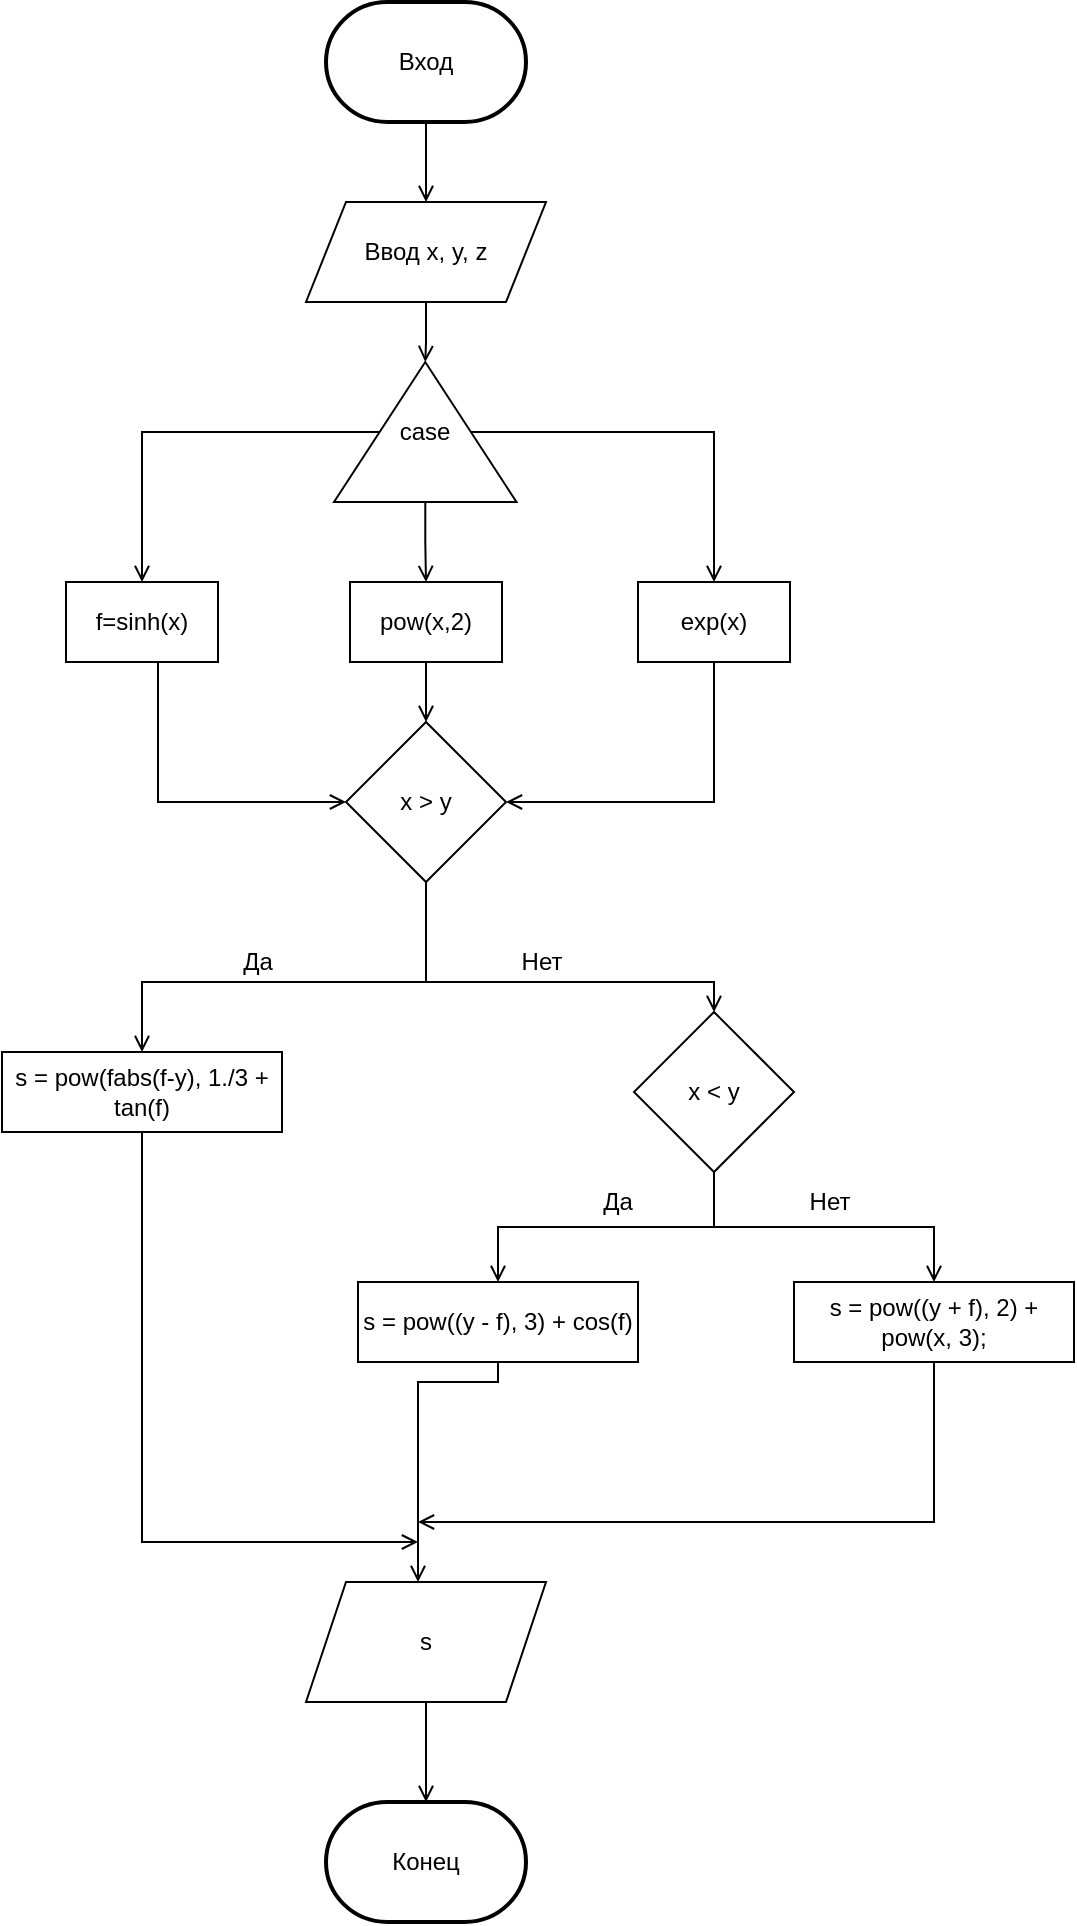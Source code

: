 <mxfile version="13.8.5" type="github">
  <diagram id="2XYw5rfrzcdDfsoRY1aY" name="Page-1">
    <mxGraphModel dx="4260" dy="1960" grid="1" gridSize="10" guides="1" tooltips="1" connect="1" arrows="1" fold="1" page="1" pageScale="1" pageWidth="827" pageHeight="1169" math="0" shadow="0">
      <root>
        <mxCell id="0" />
        <mxCell id="1" parent="0" />
        <mxCell id="bIGdx2mvvDFSyfbHBPX8-4" style="edgeStyle=orthogonalEdgeStyle;rounded=0;orthogonalLoop=1;jettySize=auto;html=1;exitX=0.5;exitY=1;exitDx=0;exitDy=0;exitPerimeter=0;entryX=0.5;entryY=0;entryDx=0;entryDy=0;endArrow=open;endFill=0;" edge="1" parent="1" source="bIGdx2mvvDFSyfbHBPX8-2" target="bIGdx2mvvDFSyfbHBPX8-3">
          <mxGeometry relative="1" as="geometry" />
        </mxCell>
        <mxCell id="bIGdx2mvvDFSyfbHBPX8-2" value="Вход" style="strokeWidth=2;html=1;shape=mxgraph.flowchart.terminator;whiteSpace=wrap;" vertex="1" parent="1">
          <mxGeometry x="364" width="100" height="60" as="geometry" />
        </mxCell>
        <mxCell id="bIGdx2mvvDFSyfbHBPX8-6" style="edgeStyle=orthogonalEdgeStyle;rounded=0;orthogonalLoop=1;jettySize=auto;html=1;endArrow=open;endFill=0;" edge="1" parent="1" source="bIGdx2mvvDFSyfbHBPX8-3" target="bIGdx2mvvDFSyfbHBPX8-5">
          <mxGeometry relative="1" as="geometry" />
        </mxCell>
        <mxCell id="bIGdx2mvvDFSyfbHBPX8-3" value="Ввод x, y, z" style="shape=parallelogram;perimeter=parallelogramPerimeter;whiteSpace=wrap;html=1;fixedSize=1;" vertex="1" parent="1">
          <mxGeometry x="354" y="100" width="120" height="50" as="geometry" />
        </mxCell>
        <mxCell id="bIGdx2mvvDFSyfbHBPX8-9" style="edgeStyle=orthogonalEdgeStyle;rounded=0;orthogonalLoop=1;jettySize=auto;html=1;endArrow=open;endFill=0;" edge="1" parent="1" source="bIGdx2mvvDFSyfbHBPX8-5" target="bIGdx2mvvDFSyfbHBPX8-7">
          <mxGeometry relative="1" as="geometry" />
        </mxCell>
        <mxCell id="bIGdx2mvvDFSyfbHBPX8-16" style="edgeStyle=orthogonalEdgeStyle;rounded=0;orthogonalLoop=1;jettySize=auto;html=1;exitX=0.5;exitY=1;exitDx=0;exitDy=0;entryX=0.5;entryY=0;entryDx=0;entryDy=0;endArrow=open;endFill=0;" edge="1" parent="1" source="bIGdx2mvvDFSyfbHBPX8-5" target="bIGdx2mvvDFSyfbHBPX8-15">
          <mxGeometry relative="1" as="geometry" />
        </mxCell>
        <mxCell id="bIGdx2mvvDFSyfbHBPX8-20" style="edgeStyle=orthogonalEdgeStyle;rounded=0;orthogonalLoop=1;jettySize=auto;html=1;endArrow=open;endFill=0;" edge="1" parent="1" source="bIGdx2mvvDFSyfbHBPX8-5" target="bIGdx2mvvDFSyfbHBPX8-19">
          <mxGeometry relative="1" as="geometry" />
        </mxCell>
        <mxCell id="bIGdx2mvvDFSyfbHBPX8-5" value="case" style="triangle;whiteSpace=wrap;html=1;direction=north;" vertex="1" parent="1">
          <mxGeometry x="368" y="180" width="91.25" height="70" as="geometry" />
        </mxCell>
        <mxCell id="bIGdx2mvvDFSyfbHBPX8-28" style="edgeStyle=orthogonalEdgeStyle;rounded=0;orthogonalLoop=1;jettySize=auto;html=1;entryX=0;entryY=0.5;entryDx=0;entryDy=0;endArrow=open;endFill=0;" edge="1" parent="1" source="bIGdx2mvvDFSyfbHBPX8-7" target="bIGdx2mvvDFSyfbHBPX8-29">
          <mxGeometry relative="1" as="geometry">
            <mxPoint x="376" y="380" as="targetPoint" />
            <Array as="points">
              <mxPoint x="280" y="400" />
            </Array>
          </mxGeometry>
        </mxCell>
        <mxCell id="bIGdx2mvvDFSyfbHBPX8-7" value="f=sinh(x)" style="rounded=0;whiteSpace=wrap;html=1;" vertex="1" parent="1">
          <mxGeometry x="234" y="290" width="76" height="40" as="geometry" />
        </mxCell>
        <mxCell id="bIGdx2mvvDFSyfbHBPX8-27" style="edgeStyle=orthogonalEdgeStyle;rounded=0;orthogonalLoop=1;jettySize=auto;html=1;entryX=1;entryY=0.5;entryDx=0;entryDy=0;endArrow=open;endFill=0;" edge="1" parent="1" source="bIGdx2mvvDFSyfbHBPX8-15" target="bIGdx2mvvDFSyfbHBPX8-29">
          <mxGeometry relative="1" as="geometry">
            <mxPoint x="452" y="380" as="targetPoint" />
            <Array as="points">
              <mxPoint x="558" y="400" />
            </Array>
          </mxGeometry>
        </mxCell>
        <mxCell id="bIGdx2mvvDFSyfbHBPX8-15" value="exp(x)" style="rounded=0;whiteSpace=wrap;html=1;" vertex="1" parent="1">
          <mxGeometry x="520" y="290" width="76" height="40" as="geometry" />
        </mxCell>
        <mxCell id="bIGdx2mvvDFSyfbHBPX8-22" style="edgeStyle=orthogonalEdgeStyle;rounded=0;orthogonalLoop=1;jettySize=auto;html=1;exitX=0.5;exitY=1;exitDx=0;exitDy=0;entryX=0.5;entryY=0;entryDx=0;entryDy=0;endArrow=open;endFill=0;" edge="1" parent="1" source="bIGdx2mvvDFSyfbHBPX8-19">
          <mxGeometry relative="1" as="geometry">
            <mxPoint x="414" y="360" as="targetPoint" />
          </mxGeometry>
        </mxCell>
        <mxCell id="bIGdx2mvvDFSyfbHBPX8-19" value="pow(x,2)" style="rounded=0;whiteSpace=wrap;html=1;" vertex="1" parent="1">
          <mxGeometry x="376" y="290" width="76" height="40" as="geometry" />
        </mxCell>
        <mxCell id="bIGdx2mvvDFSyfbHBPX8-31" style="edgeStyle=orthogonalEdgeStyle;rounded=0;orthogonalLoop=1;jettySize=auto;html=1;endArrow=open;endFill=0;entryX=0.5;entryY=0;entryDx=0;entryDy=0;" edge="1" parent="1" source="bIGdx2mvvDFSyfbHBPX8-29" target="bIGdx2mvvDFSyfbHBPX8-33">
          <mxGeometry relative="1" as="geometry">
            <mxPoint x="414" y="520" as="targetPoint" />
            <Array as="points">
              <mxPoint x="414" y="490" />
            </Array>
          </mxGeometry>
        </mxCell>
        <mxCell id="bIGdx2mvvDFSyfbHBPX8-38" style="edgeStyle=orthogonalEdgeStyle;rounded=0;orthogonalLoop=1;jettySize=auto;html=1;entryX=0.5;entryY=0;entryDx=0;entryDy=0;endArrow=open;endFill=0;" edge="1" parent="1" source="bIGdx2mvvDFSyfbHBPX8-29" target="bIGdx2mvvDFSyfbHBPX8-37">
          <mxGeometry relative="1" as="geometry">
            <Array as="points">
              <mxPoint x="414" y="490" />
              <mxPoint x="272" y="490" />
            </Array>
          </mxGeometry>
        </mxCell>
        <mxCell id="bIGdx2mvvDFSyfbHBPX8-29" value="x &amp;gt; y" style="rhombus;whiteSpace=wrap;html=1;" vertex="1" parent="1">
          <mxGeometry x="374" y="360" width="80" height="80" as="geometry" />
        </mxCell>
        <mxCell id="bIGdx2mvvDFSyfbHBPX8-47" style="edgeStyle=orthogonalEdgeStyle;rounded=0;orthogonalLoop=1;jettySize=auto;html=1;entryX=0.5;entryY=0;entryDx=0;entryDy=0;endArrow=open;endFill=0;" edge="1" parent="1" source="bIGdx2mvvDFSyfbHBPX8-33" target="bIGdx2mvvDFSyfbHBPX8-45">
          <mxGeometry relative="1" as="geometry" />
        </mxCell>
        <mxCell id="bIGdx2mvvDFSyfbHBPX8-48" style="edgeStyle=orthogonalEdgeStyle;rounded=0;orthogonalLoop=1;jettySize=auto;html=1;entryX=0.5;entryY=0;entryDx=0;entryDy=0;endArrow=open;endFill=0;" edge="1" parent="1" source="bIGdx2mvvDFSyfbHBPX8-33" target="bIGdx2mvvDFSyfbHBPX8-44">
          <mxGeometry relative="1" as="geometry" />
        </mxCell>
        <mxCell id="bIGdx2mvvDFSyfbHBPX8-33" value="x &amp;lt; y" style="rhombus;whiteSpace=wrap;html=1;" vertex="1" parent="1">
          <mxGeometry x="518" y="505" width="80" height="80" as="geometry" />
        </mxCell>
        <mxCell id="bIGdx2mvvDFSyfbHBPX8-35" value="Нет" style="text;html=1;strokeColor=none;fillColor=none;align=center;verticalAlign=middle;whiteSpace=wrap;rounded=0;" vertex="1" parent="1">
          <mxGeometry x="452" y="470" width="40" height="20" as="geometry" />
        </mxCell>
        <mxCell id="bIGdx2mvvDFSyfbHBPX8-57" style="edgeStyle=orthogonalEdgeStyle;rounded=0;orthogonalLoop=1;jettySize=auto;html=1;endArrow=open;endFill=0;" edge="1" parent="1" source="bIGdx2mvvDFSyfbHBPX8-37">
          <mxGeometry relative="1" as="geometry">
            <mxPoint x="410" y="770" as="targetPoint" />
            <Array as="points">
              <mxPoint x="272" y="770" />
            </Array>
          </mxGeometry>
        </mxCell>
        <mxCell id="bIGdx2mvvDFSyfbHBPX8-37" value="s = pow(fabs(f-y), 1./3 + tan(f)" style="rounded=0;whiteSpace=wrap;html=1;" vertex="1" parent="1">
          <mxGeometry x="202" y="525" width="140" height="40" as="geometry" />
        </mxCell>
        <mxCell id="bIGdx2mvvDFSyfbHBPX8-39" value="Да" style="text;html=1;strokeColor=none;fillColor=none;align=center;verticalAlign=middle;whiteSpace=wrap;rounded=0;" vertex="1" parent="1">
          <mxGeometry x="310" y="470" width="40" height="20" as="geometry" />
        </mxCell>
        <mxCell id="bIGdx2mvvDFSyfbHBPX8-55" style="edgeStyle=orthogonalEdgeStyle;rounded=0;orthogonalLoop=1;jettySize=auto;html=1;exitX=0.5;exitY=1;exitDx=0;exitDy=0;endArrow=open;endFill=0;" edge="1" parent="1" source="bIGdx2mvvDFSyfbHBPX8-44">
          <mxGeometry relative="1" as="geometry">
            <mxPoint x="410" y="760" as="targetPoint" />
            <Array as="points">
              <mxPoint x="668" y="760" />
            </Array>
          </mxGeometry>
        </mxCell>
        <mxCell id="bIGdx2mvvDFSyfbHBPX8-44" value="s = pow((y + f), 2) + pow(x, 3);" style="rounded=0;whiteSpace=wrap;html=1;" vertex="1" parent="1">
          <mxGeometry x="598" y="640" width="140" height="40" as="geometry" />
        </mxCell>
        <mxCell id="bIGdx2mvvDFSyfbHBPX8-56" style="edgeStyle=orthogonalEdgeStyle;rounded=0;orthogonalLoop=1;jettySize=auto;html=1;endArrow=open;endFill=0;" edge="1" parent="1" source="bIGdx2mvvDFSyfbHBPX8-45" target="bIGdx2mvvDFSyfbHBPX8-53">
          <mxGeometry relative="1" as="geometry">
            <Array as="points">
              <mxPoint x="450" y="690" />
              <mxPoint x="410" y="690" />
            </Array>
          </mxGeometry>
        </mxCell>
        <mxCell id="bIGdx2mvvDFSyfbHBPX8-45" value="s = pow((y - f), 3) + cos(f)" style="rounded=0;whiteSpace=wrap;html=1;" vertex="1" parent="1">
          <mxGeometry x="380" y="640" width="140" height="40" as="geometry" />
        </mxCell>
        <mxCell id="bIGdx2mvvDFSyfbHBPX8-49" value="Нет" style="text;html=1;strokeColor=none;fillColor=none;align=center;verticalAlign=middle;whiteSpace=wrap;rounded=0;" vertex="1" parent="1">
          <mxGeometry x="596" y="590" width="40" height="20" as="geometry" />
        </mxCell>
        <mxCell id="bIGdx2mvvDFSyfbHBPX8-50" value="Да" style="text;html=1;strokeColor=none;fillColor=none;align=center;verticalAlign=middle;whiteSpace=wrap;rounded=0;" vertex="1" parent="1">
          <mxGeometry x="490" y="590" width="40" height="20" as="geometry" />
        </mxCell>
        <mxCell id="bIGdx2mvvDFSyfbHBPX8-58" style="edgeStyle=orthogonalEdgeStyle;rounded=0;orthogonalLoop=1;jettySize=auto;html=1;endArrow=open;endFill=0;" edge="1" parent="1" source="bIGdx2mvvDFSyfbHBPX8-53">
          <mxGeometry relative="1" as="geometry">
            <mxPoint x="414" y="900" as="targetPoint" />
          </mxGeometry>
        </mxCell>
        <mxCell id="bIGdx2mvvDFSyfbHBPX8-53" value="s" style="shape=parallelogram;perimeter=parallelogramPerimeter;whiteSpace=wrap;html=1;fixedSize=1;" vertex="1" parent="1">
          <mxGeometry x="354" y="790" width="120" height="60" as="geometry" />
        </mxCell>
        <mxCell id="bIGdx2mvvDFSyfbHBPX8-59" value="Конец" style="strokeWidth=2;html=1;shape=mxgraph.flowchart.terminator;whiteSpace=wrap;" vertex="1" parent="1">
          <mxGeometry x="364" y="900" width="100" height="60" as="geometry" />
        </mxCell>
      </root>
    </mxGraphModel>
  </diagram>
</mxfile>
